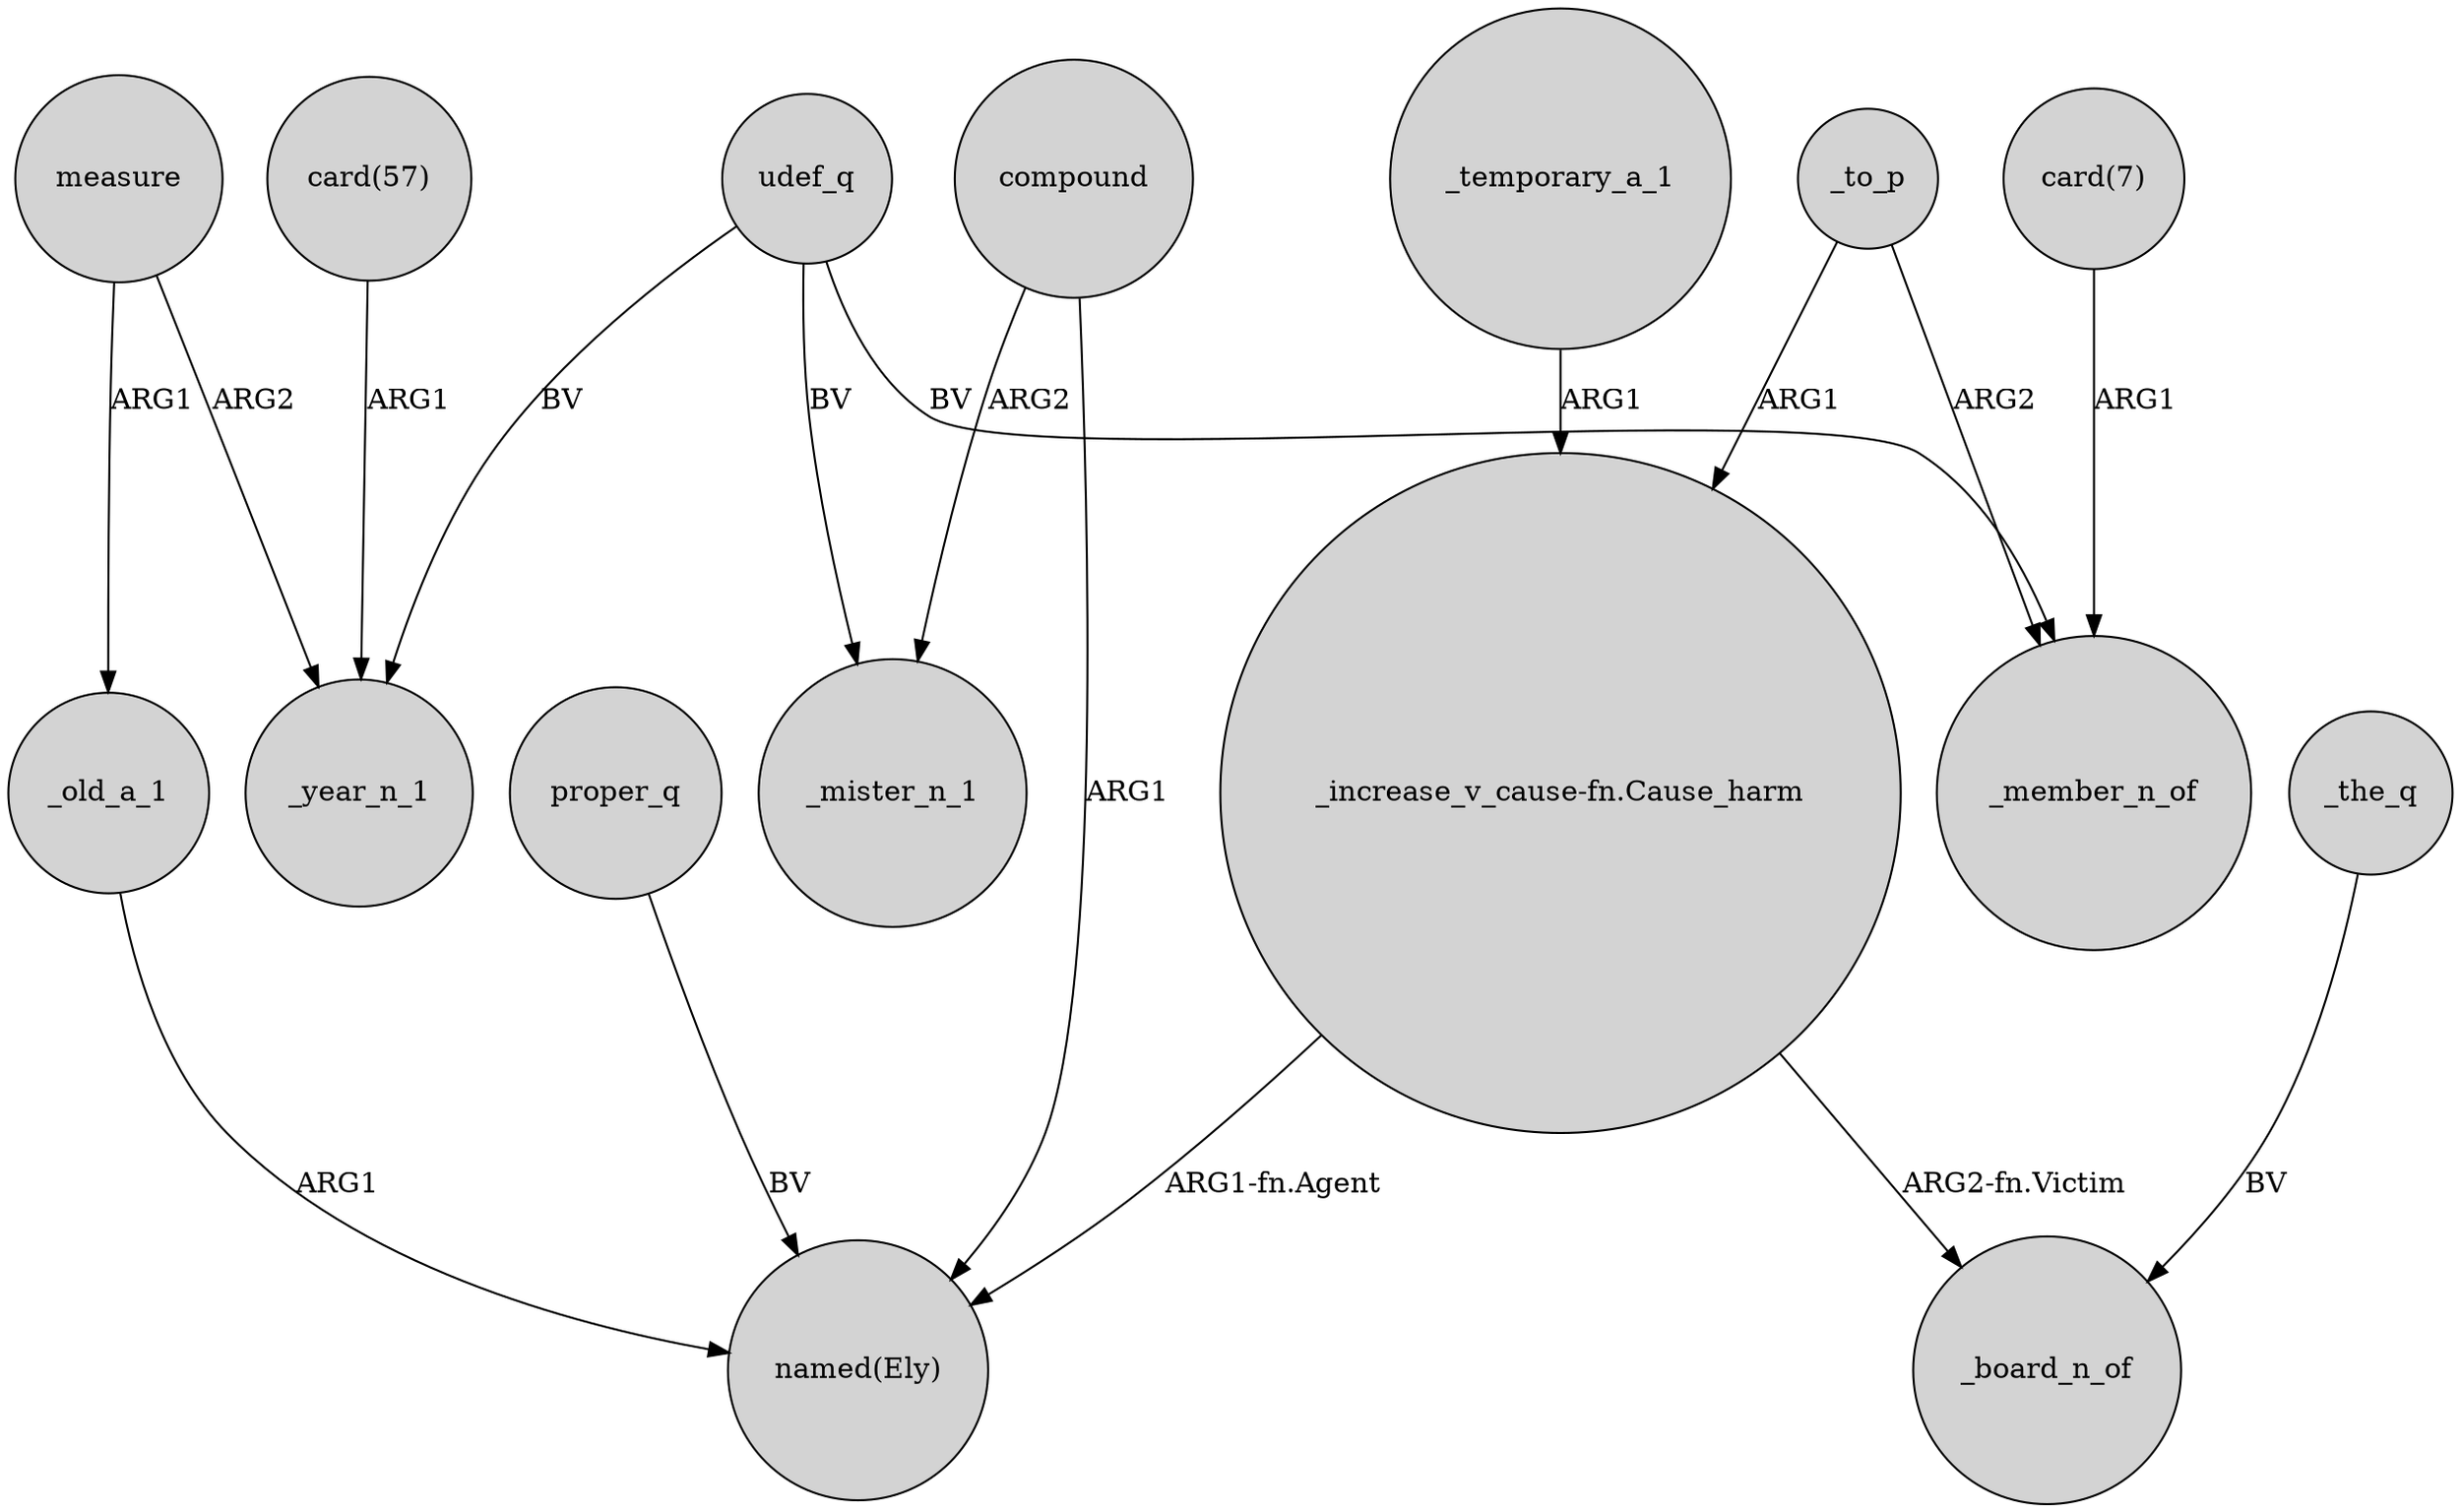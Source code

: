 digraph {
	node [shape=circle style=filled]
	udef_q -> _year_n_1 [label=BV]
	_temporary_a_1 -> "_increase_v_cause-fn.Cause_harm" [label=ARG1]
	_to_p -> "_increase_v_cause-fn.Cause_harm" [label=ARG1]
	compound -> _mister_n_1 [label=ARG2]
	measure -> _old_a_1 [label=ARG1]
	udef_q -> _mister_n_1 [label=BV]
	_to_p -> _member_n_of [label=ARG2]
	"_increase_v_cause-fn.Cause_harm" -> _board_n_of [label="ARG2-fn.Victim"]
	_the_q -> _board_n_of [label=BV]
	udef_q -> _member_n_of [label=BV]
	"card(57)" -> _year_n_1 [label=ARG1]
	"card(7)" -> _member_n_of [label=ARG1]
	"_increase_v_cause-fn.Cause_harm" -> "named(Ely)" [label="ARG1-fn.Agent"]
	compound -> "named(Ely)" [label=ARG1]
	measure -> _year_n_1 [label=ARG2]
	proper_q -> "named(Ely)" [label=BV]
	_old_a_1 -> "named(Ely)" [label=ARG1]
}
